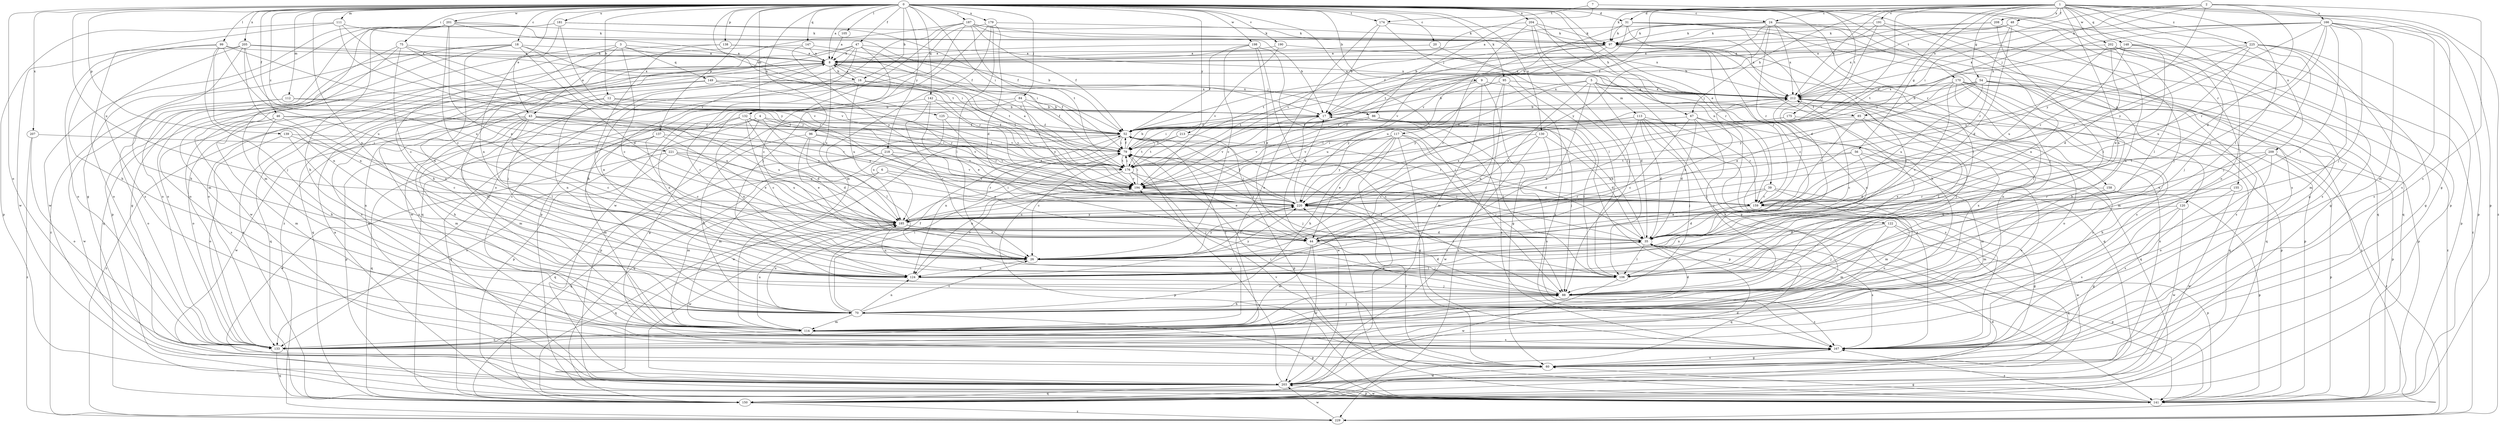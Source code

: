 strict digraph  {
0;
1;
2;
3;
4;
5;
6;
7;
8;
9;
12;
16;
17;
18;
20;
24;
26;
31;
35;
39;
43;
44;
46;
47;
48;
52;
54;
56;
60;
67;
70;
75;
79;
84;
85;
86;
88;
95;
96;
97;
99;
105;
106;
111;
112;
113;
114;
117;
120;
122;
124;
125;
130;
132;
133;
137;
138;
139;
141;
142;
147;
148;
149;
150;
155;
158;
159;
166;
167;
170;
174;
175;
176;
179;
181;
185;
187;
190;
191;
194;
198;
201;
202;
203;
204;
205;
207;
208;
209;
212;
213;
218;
220;
221;
225;
229;
0 -> 8  [label=a];
0 -> 9  [label=b];
0 -> 12  [label=b];
0 -> 16  [label=b];
0 -> 18  [label=c];
0 -> 20  [label=c];
0 -> 24  [label=c];
0 -> 31  [label=d];
0 -> 39  [label=e];
0 -> 43  [label=e];
0 -> 46  [label=f];
0 -> 47  [label=f];
0 -> 67  [label=h];
0 -> 75  [label=i];
0 -> 79  [label=i];
0 -> 84  [label=j];
0 -> 95  [label=k];
0 -> 96  [label=k];
0 -> 99  [label=l];
0 -> 105  [label=l];
0 -> 111  [label=m];
0 -> 112  [label=m];
0 -> 117  [label=n];
0 -> 120  [label=n];
0 -> 122  [label=n];
0 -> 124  [label=n];
0 -> 125  [label=o];
0 -> 130  [label=o];
0 -> 132  [label=o];
0 -> 133  [label=o];
0 -> 137  [label=p];
0 -> 138  [label=p];
0 -> 139  [label=p];
0 -> 141  [label=p];
0 -> 142  [label=q];
0 -> 147  [label=q];
0 -> 155  [label=r];
0 -> 158  [label=r];
0 -> 170  [label=t];
0 -> 174  [label=t];
0 -> 179  [label=u];
0 -> 181  [label=u];
0 -> 185  [label=u];
0 -> 187  [label=v];
0 -> 190  [label=v];
0 -> 198  [label=w];
0 -> 201  [label=w];
0 -> 204  [label=x];
0 -> 205  [label=x];
0 -> 207  [label=x];
0 -> 213  [label=y];
0 -> 218  [label=y];
0 -> 221  [label=z];
1 -> 24  [label=c];
1 -> 31  [label=d];
1 -> 48  [label=f];
1 -> 52  [label=f];
1 -> 54  [label=g];
1 -> 56  [label=g];
1 -> 60  [label=g];
1 -> 67  [label=h];
1 -> 106  [label=l];
1 -> 124  [label=n];
1 -> 133  [label=o];
1 -> 141  [label=p];
1 -> 148  [label=q];
1 -> 191  [label=v];
1 -> 194  [label=v];
1 -> 202  [label=w];
1 -> 208  [label=x];
1 -> 209  [label=x];
1 -> 212  [label=x];
1 -> 220  [label=y];
1 -> 225  [label=z];
1 -> 229  [label=z];
2 -> 35  [label=d];
2 -> 79  [label=i];
2 -> 85  [label=j];
2 -> 97  [label=k];
2 -> 166  [label=s];
2 -> 167  [label=s];
2 -> 212  [label=x];
2 -> 220  [label=y];
3 -> 8  [label=a];
3 -> 26  [label=c];
3 -> 43  [label=e];
3 -> 70  [label=h];
3 -> 149  [label=q];
3 -> 159  [label=r];
3 -> 203  [label=w];
4 -> 52  [label=f];
4 -> 106  [label=l];
4 -> 124  [label=n];
4 -> 141  [label=p];
4 -> 150  [label=q];
4 -> 194  [label=v];
5 -> 26  [label=c];
5 -> 35  [label=d];
5 -> 44  [label=e];
5 -> 85  [label=j];
5 -> 113  [label=m];
5 -> 150  [label=q];
5 -> 185  [label=u];
5 -> 212  [label=x];
5 -> 220  [label=y];
6 -> 114  [label=m];
6 -> 150  [label=q];
6 -> 159  [label=r];
6 -> 194  [label=v];
7 -> 86  [label=j];
7 -> 174  [label=t];
7 -> 175  [label=t];
8 -> 16  [label=b];
8 -> 86  [label=j];
8 -> 88  [label=j];
8 -> 114  [label=m];
8 -> 150  [label=q];
8 -> 176  [label=t];
8 -> 185  [label=u];
8 -> 203  [label=w];
9 -> 60  [label=g];
9 -> 114  [label=m];
9 -> 176  [label=t];
9 -> 212  [label=x];
9 -> 220  [label=y];
12 -> 17  [label=b];
12 -> 124  [label=n];
12 -> 133  [label=o];
12 -> 194  [label=v];
16 -> 8  [label=a];
16 -> 26  [label=c];
16 -> 167  [label=s];
16 -> 176  [label=t];
16 -> 185  [label=u];
16 -> 212  [label=x];
17 -> 52  [label=f];
17 -> 106  [label=l];
17 -> 167  [label=s];
17 -> 194  [label=v];
17 -> 203  [label=w];
18 -> 8  [label=a];
18 -> 35  [label=d];
18 -> 60  [label=g];
18 -> 79  [label=i];
18 -> 124  [label=n];
18 -> 133  [label=o];
18 -> 194  [label=v];
18 -> 229  [label=z];
20 -> 8  [label=a];
20 -> 106  [label=l];
24 -> 8  [label=a];
24 -> 17  [label=b];
24 -> 79  [label=i];
24 -> 88  [label=j];
24 -> 97  [label=k];
24 -> 106  [label=l];
24 -> 159  [label=r];
24 -> 167  [label=s];
24 -> 212  [label=x];
24 -> 220  [label=y];
26 -> 106  [label=l];
26 -> 124  [label=n];
26 -> 220  [label=y];
31 -> 35  [label=d];
31 -> 60  [label=g];
31 -> 97  [label=k];
31 -> 150  [label=q];
31 -> 176  [label=t];
31 -> 194  [label=v];
31 -> 212  [label=x];
35 -> 17  [label=b];
35 -> 26  [label=c];
35 -> 79  [label=i];
35 -> 106  [label=l];
35 -> 141  [label=p];
35 -> 150  [label=q];
35 -> 167  [label=s];
39 -> 44  [label=e];
39 -> 114  [label=m];
39 -> 133  [label=o];
39 -> 159  [label=r];
39 -> 220  [label=y];
43 -> 26  [label=c];
43 -> 52  [label=f];
43 -> 70  [label=h];
43 -> 106  [label=l];
43 -> 114  [label=m];
43 -> 185  [label=u];
43 -> 194  [label=v];
43 -> 203  [label=w];
43 -> 220  [label=y];
43 -> 229  [label=z];
44 -> 88  [label=j];
44 -> 114  [label=m];
44 -> 203  [label=w];
44 -> 212  [label=x];
46 -> 26  [label=c];
46 -> 52  [label=f];
46 -> 70  [label=h];
46 -> 114  [label=m];
46 -> 167  [label=s];
46 -> 176  [label=t];
47 -> 8  [label=a];
47 -> 26  [label=c];
47 -> 70  [label=h];
47 -> 133  [label=o];
47 -> 167  [label=s];
47 -> 176  [label=t];
47 -> 203  [label=w];
47 -> 212  [label=x];
48 -> 17  [label=b];
48 -> 35  [label=d];
48 -> 97  [label=k];
48 -> 106  [label=l];
48 -> 159  [label=r];
48 -> 212  [label=x];
52 -> 79  [label=i];
52 -> 124  [label=n];
52 -> 150  [label=q];
52 -> 159  [label=r];
52 -> 176  [label=t];
52 -> 203  [label=w];
54 -> 17  [label=b];
54 -> 52  [label=f];
54 -> 70  [label=h];
54 -> 141  [label=p];
54 -> 167  [label=s];
54 -> 185  [label=u];
54 -> 212  [label=x];
54 -> 220  [label=y];
54 -> 229  [label=z];
56 -> 35  [label=d];
56 -> 114  [label=m];
56 -> 133  [label=o];
56 -> 176  [label=t];
56 -> 220  [label=y];
60 -> 79  [label=i];
60 -> 167  [label=s];
60 -> 194  [label=v];
60 -> 203  [label=w];
60 -> 220  [label=y];
67 -> 26  [label=c];
67 -> 35  [label=d];
67 -> 52  [label=f];
67 -> 88  [label=j];
67 -> 150  [label=q];
67 -> 167  [label=s];
70 -> 26  [label=c];
70 -> 35  [label=d];
70 -> 52  [label=f];
70 -> 79  [label=i];
70 -> 88  [label=j];
70 -> 114  [label=m];
70 -> 124  [label=n];
70 -> 141  [label=p];
70 -> 185  [label=u];
70 -> 212  [label=x];
75 -> 8  [label=a];
75 -> 26  [label=c];
75 -> 114  [label=m];
75 -> 133  [label=o];
75 -> 159  [label=r];
75 -> 194  [label=v];
79 -> 17  [label=b];
79 -> 26  [label=c];
79 -> 52  [label=f];
79 -> 88  [label=j];
79 -> 176  [label=t];
84 -> 17  [label=b];
84 -> 52  [label=f];
84 -> 60  [label=g];
84 -> 141  [label=p];
84 -> 220  [label=y];
85 -> 52  [label=f];
85 -> 106  [label=l];
85 -> 133  [label=o];
85 -> 159  [label=r];
86 -> 52  [label=f];
86 -> 88  [label=j];
86 -> 106  [label=l];
86 -> 141  [label=p];
86 -> 176  [label=t];
86 -> 194  [label=v];
88 -> 52  [label=f];
88 -> 70  [label=h];
88 -> 167  [label=s];
88 -> 212  [label=x];
95 -> 17  [label=b];
95 -> 124  [label=n];
95 -> 167  [label=s];
95 -> 212  [label=x];
95 -> 229  [label=z];
96 -> 35  [label=d];
96 -> 44  [label=e];
96 -> 70  [label=h];
96 -> 79  [label=i];
96 -> 194  [label=v];
97 -> 8  [label=a];
97 -> 26  [label=c];
97 -> 70  [label=h];
97 -> 106  [label=l];
97 -> 133  [label=o];
97 -> 159  [label=r];
97 -> 176  [label=t];
97 -> 185  [label=u];
97 -> 194  [label=v];
99 -> 8  [label=a];
99 -> 70  [label=h];
99 -> 88  [label=j];
99 -> 124  [label=n];
99 -> 133  [label=o];
99 -> 159  [label=r];
99 -> 185  [label=u];
105 -> 8  [label=a];
106 -> 185  [label=u];
106 -> 203  [label=w];
111 -> 97  [label=k];
111 -> 141  [label=p];
111 -> 185  [label=u];
111 -> 203  [label=w];
111 -> 220  [label=y];
112 -> 17  [label=b];
112 -> 133  [label=o];
112 -> 185  [label=u];
112 -> 203  [label=w];
113 -> 35  [label=d];
113 -> 44  [label=e];
113 -> 52  [label=f];
113 -> 70  [label=h];
113 -> 88  [label=j];
113 -> 159  [label=r];
113 -> 167  [label=s];
113 -> 194  [label=v];
114 -> 52  [label=f];
114 -> 133  [label=o];
114 -> 167  [label=s];
114 -> 185  [label=u];
117 -> 35  [label=d];
117 -> 44  [label=e];
117 -> 60  [label=g];
117 -> 70  [label=h];
117 -> 79  [label=i];
117 -> 88  [label=j];
117 -> 150  [label=q];
117 -> 220  [label=y];
120 -> 60  [label=g];
120 -> 167  [label=s];
120 -> 185  [label=u];
120 -> 203  [label=w];
122 -> 35  [label=d];
122 -> 88  [label=j];
122 -> 114  [label=m];
122 -> 141  [label=p];
122 -> 150  [label=q];
124 -> 8  [label=a];
124 -> 35  [label=d];
124 -> 88  [label=j];
124 -> 194  [label=v];
124 -> 220  [label=y];
125 -> 52  [label=f];
125 -> 159  [label=r];
125 -> 185  [label=u];
130 -> 26  [label=c];
130 -> 35  [label=d];
130 -> 79  [label=i];
130 -> 167  [label=s];
130 -> 203  [label=w];
132 -> 26  [label=c];
132 -> 35  [label=d];
132 -> 52  [label=f];
132 -> 79  [label=i];
132 -> 114  [label=m];
132 -> 141  [label=p];
132 -> 220  [label=y];
133 -> 150  [label=q];
137 -> 26  [label=c];
137 -> 44  [label=e];
137 -> 79  [label=i];
137 -> 114  [label=m];
137 -> 150  [label=q];
138 -> 8  [label=a];
138 -> 26  [label=c];
138 -> 79  [label=i];
138 -> 133  [label=o];
139 -> 79  [label=i];
139 -> 124  [label=n];
139 -> 133  [label=o];
139 -> 185  [label=u];
141 -> 8  [label=a];
141 -> 60  [label=g];
141 -> 167  [label=s];
141 -> 203  [label=w];
141 -> 220  [label=y];
142 -> 17  [label=b];
142 -> 26  [label=c];
142 -> 44  [label=e];
142 -> 124  [label=n];
142 -> 194  [label=v];
147 -> 8  [label=a];
147 -> 17  [label=b];
147 -> 150  [label=q];
147 -> 220  [label=y];
148 -> 8  [label=a];
148 -> 44  [label=e];
148 -> 60  [label=g];
148 -> 88  [label=j];
148 -> 159  [label=r];
148 -> 212  [label=x];
149 -> 52  [label=f];
149 -> 150  [label=q];
149 -> 159  [label=r];
149 -> 167  [label=s];
149 -> 212  [label=x];
150 -> 8  [label=a];
150 -> 35  [label=d];
150 -> 229  [label=z];
155 -> 159  [label=r];
155 -> 167  [label=s];
155 -> 203  [label=w];
158 -> 114  [label=m];
158 -> 141  [label=p];
158 -> 159  [label=r];
159 -> 35  [label=d];
159 -> 60  [label=g];
159 -> 124  [label=n];
159 -> 203  [label=w];
166 -> 26  [label=c];
166 -> 88  [label=j];
166 -> 97  [label=k];
166 -> 106  [label=l];
166 -> 114  [label=m];
166 -> 141  [label=p];
166 -> 159  [label=r];
166 -> 167  [label=s];
166 -> 176  [label=t];
166 -> 212  [label=x];
166 -> 220  [label=y];
167 -> 60  [label=g];
170 -> 26  [label=c];
170 -> 44  [label=e];
170 -> 106  [label=l];
170 -> 114  [label=m];
170 -> 141  [label=p];
170 -> 150  [label=q];
170 -> 167  [label=s];
170 -> 212  [label=x];
170 -> 229  [label=z];
174 -> 17  [label=b];
174 -> 97  [label=k];
174 -> 106  [label=l];
174 -> 133  [label=o];
175 -> 26  [label=c];
175 -> 52  [label=f];
175 -> 79  [label=i];
175 -> 141  [label=p];
176 -> 8  [label=a];
176 -> 44  [label=e];
176 -> 79  [label=i];
176 -> 88  [label=j];
176 -> 124  [label=n];
176 -> 194  [label=v];
179 -> 35  [label=d];
179 -> 97  [label=k];
179 -> 106  [label=l];
179 -> 114  [label=m];
179 -> 133  [label=o];
179 -> 203  [label=w];
181 -> 52  [label=f];
181 -> 70  [label=h];
181 -> 97  [label=k];
181 -> 124  [label=n];
181 -> 141  [label=p];
181 -> 194  [label=v];
185 -> 35  [label=d];
185 -> 44  [label=e];
185 -> 79  [label=i];
185 -> 150  [label=q];
185 -> 203  [label=w];
185 -> 212  [label=x];
185 -> 220  [label=y];
187 -> 17  [label=b];
187 -> 52  [label=f];
187 -> 88  [label=j];
187 -> 97  [label=k];
187 -> 141  [label=p];
187 -> 150  [label=q];
187 -> 176  [label=t];
187 -> 212  [label=x];
187 -> 229  [label=z];
190 -> 8  [label=a];
190 -> 194  [label=v];
190 -> 212  [label=x];
191 -> 52  [label=f];
191 -> 97  [label=k];
191 -> 124  [label=n];
191 -> 150  [label=q];
191 -> 194  [label=v];
194 -> 79  [label=i];
194 -> 141  [label=p];
194 -> 159  [label=r];
194 -> 220  [label=y];
198 -> 8  [label=a];
198 -> 26  [label=c];
198 -> 44  [label=e];
198 -> 52  [label=f];
198 -> 88  [label=j];
198 -> 167  [label=s];
201 -> 26  [label=c];
201 -> 44  [label=e];
201 -> 52  [label=f];
201 -> 60  [label=g];
201 -> 97  [label=k];
201 -> 114  [label=m];
201 -> 176  [label=t];
201 -> 203  [label=w];
202 -> 8  [label=a];
202 -> 35  [label=d];
202 -> 60  [label=g];
202 -> 124  [label=n];
202 -> 167  [label=s];
202 -> 185  [label=u];
202 -> 229  [label=z];
203 -> 35  [label=d];
203 -> 79  [label=i];
203 -> 141  [label=p];
203 -> 150  [label=q];
203 -> 212  [label=x];
204 -> 26  [label=c];
204 -> 88  [label=j];
204 -> 97  [label=k];
204 -> 141  [label=p];
204 -> 159  [label=r];
204 -> 194  [label=v];
205 -> 8  [label=a];
205 -> 70  [label=h];
205 -> 124  [label=n];
205 -> 133  [label=o];
205 -> 167  [label=s];
205 -> 185  [label=u];
205 -> 212  [label=x];
207 -> 79  [label=i];
207 -> 133  [label=o];
207 -> 229  [label=z];
208 -> 17  [label=b];
208 -> 88  [label=j];
208 -> 97  [label=k];
208 -> 106  [label=l];
209 -> 70  [label=h];
209 -> 133  [label=o];
209 -> 141  [label=p];
209 -> 176  [label=t];
209 -> 185  [label=u];
209 -> 229  [label=z];
212 -> 17  [label=b];
212 -> 88  [label=j];
212 -> 124  [label=n];
212 -> 133  [label=o];
212 -> 141  [label=p];
212 -> 150  [label=q];
213 -> 79  [label=i];
213 -> 141  [label=p];
213 -> 176  [label=t];
218 -> 44  [label=e];
218 -> 114  [label=m];
218 -> 150  [label=q];
218 -> 176  [label=t];
218 -> 194  [label=v];
220 -> 17  [label=b];
220 -> 26  [label=c];
220 -> 52  [label=f];
220 -> 79  [label=i];
220 -> 106  [label=l];
220 -> 185  [label=u];
221 -> 133  [label=o];
221 -> 176  [label=t];
221 -> 185  [label=u];
221 -> 203  [label=w];
221 -> 220  [label=y];
225 -> 8  [label=a];
225 -> 88  [label=j];
225 -> 114  [label=m];
225 -> 141  [label=p];
225 -> 159  [label=r];
225 -> 167  [label=s];
225 -> 185  [label=u];
225 -> 220  [label=y];
229 -> 203  [label=w];
}
